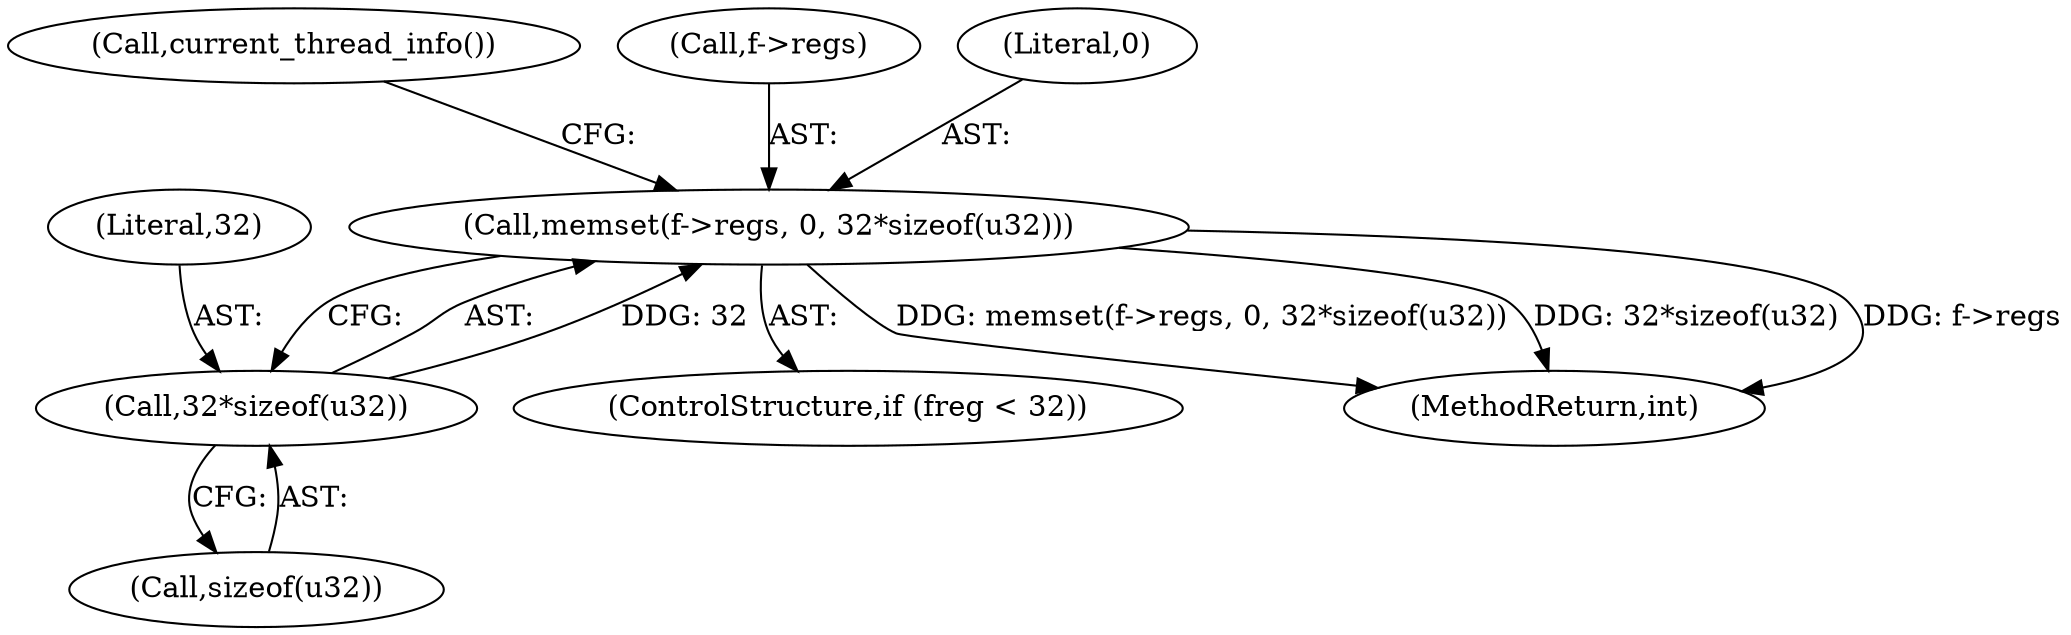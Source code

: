 digraph "0_linux_a8b0ca17b80e92faab46ee7179ba9e99ccb61233_42@API" {
"1001343" [label="(Call,memset(f->regs, 0, 32*sizeof(u32)))"];
"1001348" [label="(Call,32*sizeof(u32))"];
"1001367" [label="(Call,current_thread_info())"];
"1001339" [label="(ControlStructure,if (freg < 32))"];
"1001349" [label="(Literal,32)"];
"1001343" [label="(Call,memset(f->regs, 0, 32*sizeof(u32)))"];
"1001894" [label="(MethodReturn,int)"];
"1001344" [label="(Call,f->regs)"];
"1001348" [label="(Call,32*sizeof(u32))"];
"1001350" [label="(Call,sizeof(u32))"];
"1001347" [label="(Literal,0)"];
"1001343" -> "1001339"  [label="AST: "];
"1001343" -> "1001348"  [label="CFG: "];
"1001344" -> "1001343"  [label="AST: "];
"1001347" -> "1001343"  [label="AST: "];
"1001348" -> "1001343"  [label="AST: "];
"1001367" -> "1001343"  [label="CFG: "];
"1001343" -> "1001894"  [label="DDG: memset(f->regs, 0, 32*sizeof(u32))"];
"1001343" -> "1001894"  [label="DDG: 32*sizeof(u32)"];
"1001343" -> "1001894"  [label="DDG: f->regs"];
"1001348" -> "1001343"  [label="DDG: 32"];
"1001348" -> "1001350"  [label="CFG: "];
"1001349" -> "1001348"  [label="AST: "];
"1001350" -> "1001348"  [label="AST: "];
}
